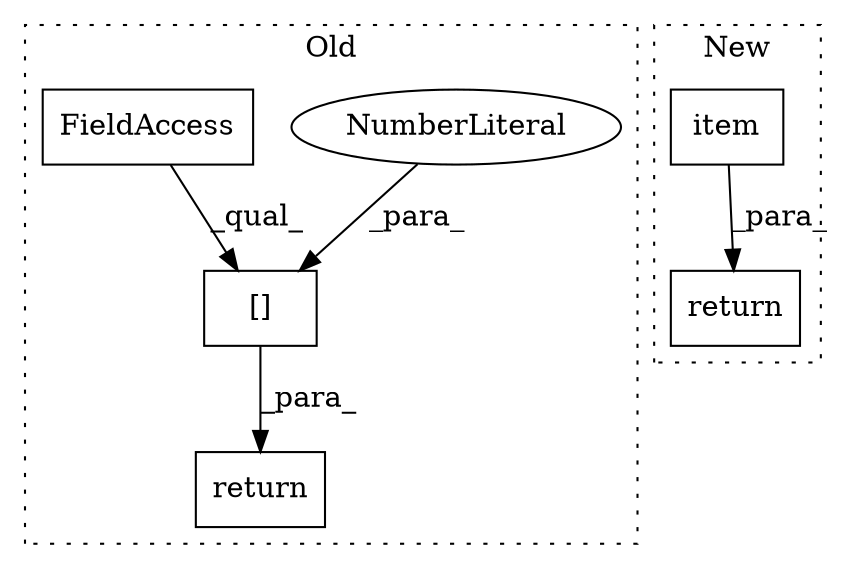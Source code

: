 digraph G {
subgraph cluster0 {
1 [label="return" a="41" s="27855" l="7" shape="box"];
4 [label="[]" a="2" s="27862,27873" l="10,1" shape="box"];
5 [label="NumberLiteral" a="34" s="27872" l="1" shape="ellipse"];
6 [label="FieldAccess" a="22" s="27862" l="9" shape="box"];
label = "Old";
style="dotted";
}
subgraph cluster1 {
2 [label="item" a="32" s="27444" l="6" shape="box"];
3 [label="return" a="41" s="27432" l="7" shape="box"];
label = "New";
style="dotted";
}
2 -> 3 [label="_para_"];
4 -> 1 [label="_para_"];
5 -> 4 [label="_para_"];
6 -> 4 [label="_qual_"];
}